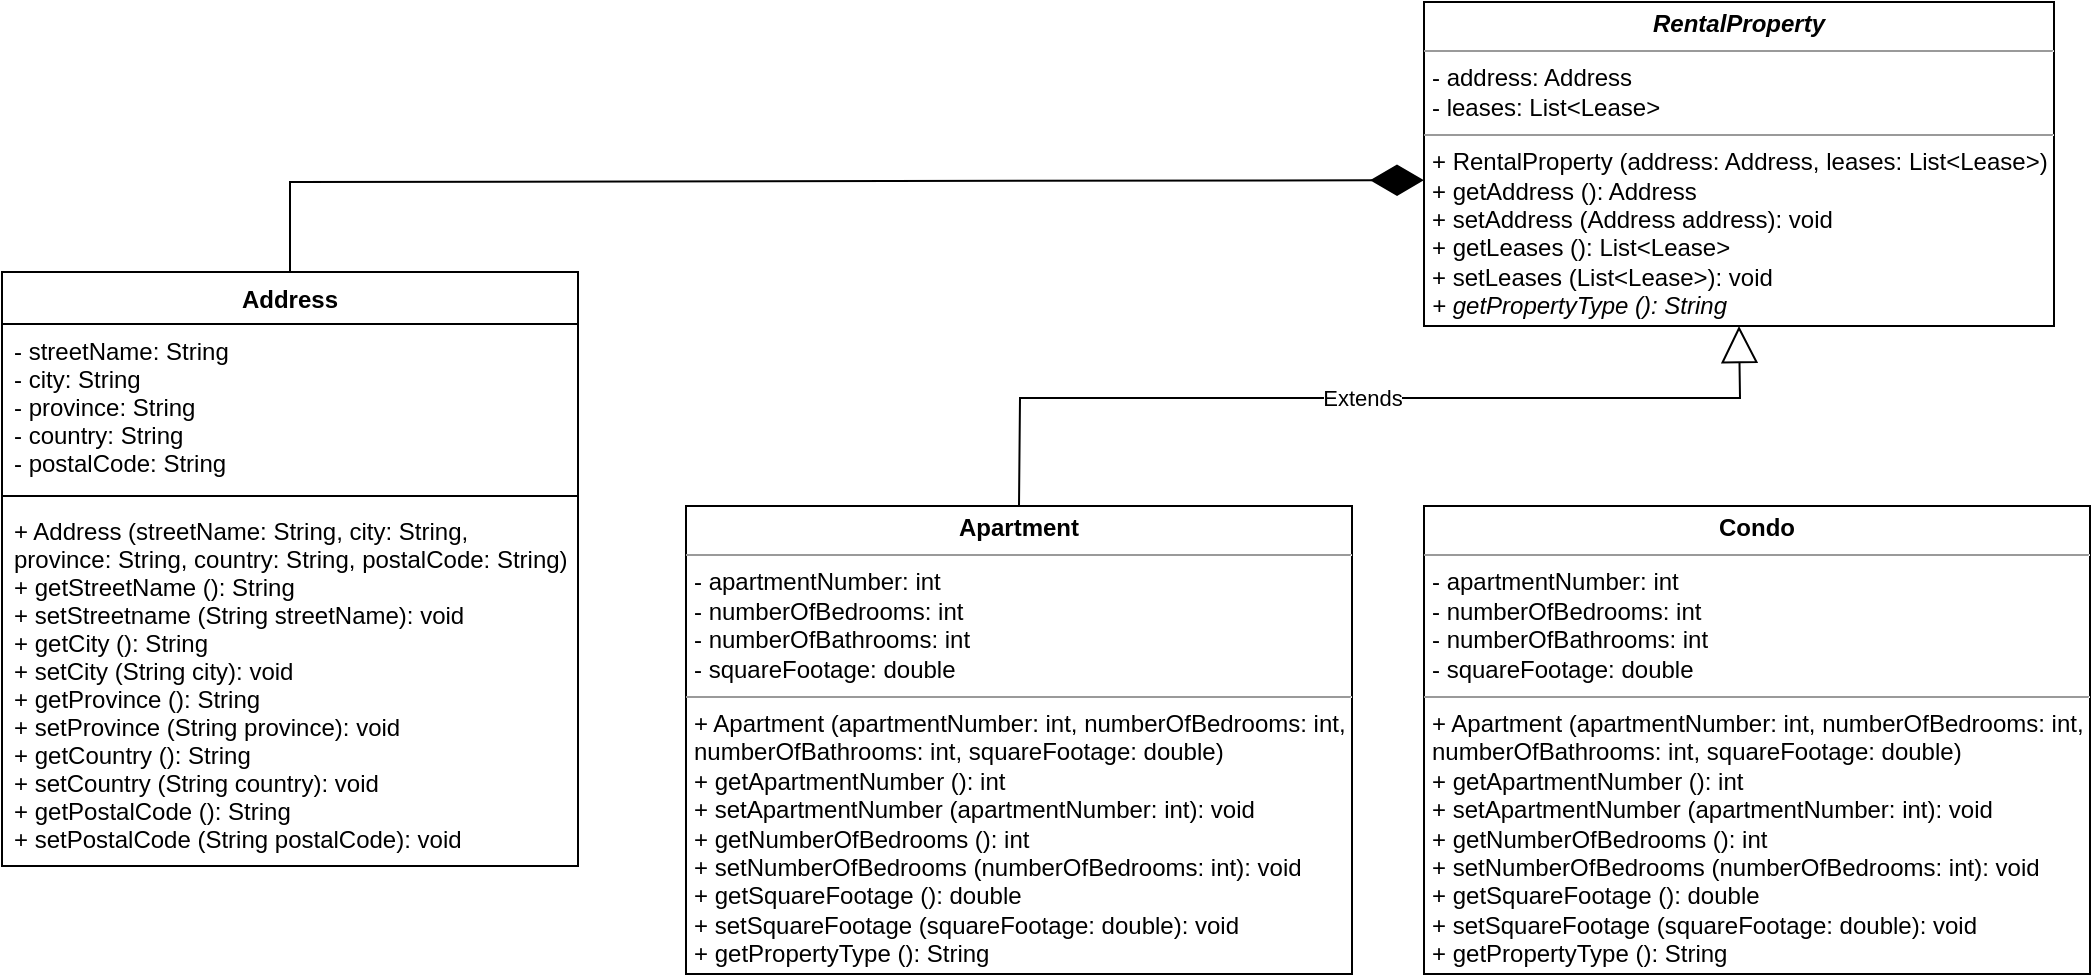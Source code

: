 <mxfile version="20.8.16" type="github"><diagram name="Page-1" id="kq0mud_X4aWQQ3O8aLVe"><mxGraphModel dx="505" dy="441" grid="1" gridSize="9" guides="1" tooltips="1" connect="1" arrows="1" fold="1" page="1" pageScale="1" pageWidth="2339" pageHeight="3300" math="0" shadow="0"><root><mxCell id="0"/><mxCell id="1" parent="0"/><mxCell id="UNerEi0BjpgyDsp8obnF-13" value="Address" style="swimlane;fontStyle=1;align=center;verticalAlign=top;childLayout=stackLayout;horizontal=1;startSize=26;horizontalStack=0;resizeParent=1;resizeParentMax=0;resizeLast=0;collapsible=1;marginBottom=0;" vertex="1" parent="1"><mxGeometry x="18" y="261" width="288" height="297" as="geometry"/></mxCell><mxCell id="UNerEi0BjpgyDsp8obnF-14" value="- streetName: String&#10;- city: String&#10;- province: String&#10;- country: String&#10;- postalCode: String" style="text;strokeColor=none;fillColor=none;align=left;verticalAlign=top;spacingLeft=4;spacingRight=4;overflow=hidden;rotatable=0;points=[[0,0.5],[1,0.5]];portConstraint=eastwest;" vertex="1" parent="UNerEi0BjpgyDsp8obnF-13"><mxGeometry y="26" width="288" height="82" as="geometry"/></mxCell><mxCell id="UNerEi0BjpgyDsp8obnF-15" value="" style="line;strokeWidth=1;fillColor=none;align=left;verticalAlign=middle;spacingTop=-1;spacingLeft=3;spacingRight=3;rotatable=0;labelPosition=right;points=[];portConstraint=eastwest;strokeColor=inherit;" vertex="1" parent="UNerEi0BjpgyDsp8obnF-13"><mxGeometry y="108" width="288" height="8" as="geometry"/></mxCell><mxCell id="UNerEi0BjpgyDsp8obnF-16" value="+ Address (streetName: String, city: String, &#10;province: String, country: String, postalCode: String)&#10;+ getStreetName (): String&#10;+ setStreetname (String streetName): void&#10;+ getCity (): String&#10;+ setCity (String city): void&#10;+ getProvince (): String&#10;+ setProvince (String province): void&#10;+ getCountry (): String&#10;+ setCountry (String country): void&#10;+ getPostalCode (): String&#10;+ setPostalCode (String postalCode): void" style="text;strokeColor=none;fillColor=none;align=left;verticalAlign=top;spacingLeft=4;spacingRight=4;overflow=hidden;rotatable=0;points=[[0,0.5],[1,0.5]];portConstraint=eastwest;" vertex="1" parent="UNerEi0BjpgyDsp8obnF-13"><mxGeometry y="116" width="288" height="181" as="geometry"/></mxCell><mxCell id="UNerEi0BjpgyDsp8obnF-334" value="&lt;p style=&quot;margin:0px;margin-top:4px;text-align:center;&quot;&gt;&lt;i&gt;&lt;b&gt;RentalProperty&lt;/b&gt;&lt;/i&gt;&lt;/p&gt;&lt;hr size=&quot;1&quot;&gt;&lt;p style=&quot;margin:0px;margin-left:4px;&quot;&gt;- address: Address&lt;br style=&quot;border-color: var(--border-color); padding: 0px; margin: 0px;&quot;&gt;- leases: List&amp;lt;Lease&amp;gt;&lt;br&gt;&lt;/p&gt;&lt;hr size=&quot;1&quot;&gt;&lt;p style=&quot;margin:0px;margin-left:4px;&quot;&gt;+ RentalProperty (address: Address, leases: List&amp;lt;Lease&amp;gt;)&lt;br style=&quot;border-color: var(--border-color); padding: 0px; margin: 0px;&quot;&gt;+ getAddress (): Address&lt;br style=&quot;border-color: var(--border-color); padding: 0px; margin: 0px;&quot;&gt;+ setAddress (Address address): void&lt;br style=&quot;border-color: var(--border-color); padding: 0px; margin: 0px;&quot;&gt;+ getLeases (): List&amp;lt;Lease&amp;gt;&lt;br style=&quot;border-color: var(--border-color); padding: 0px; margin: 0px;&quot;&gt;+ setLeases (List&amp;lt;Lease&amp;gt;): void&amp;nbsp;&lt;br&gt;&lt;/p&gt;&lt;p style=&quot;margin:0px;margin-left:4px;&quot;&gt;&lt;i&gt;+ getPropertyType (): String&lt;/i&gt;&lt;br&gt;&lt;/p&gt;" style="verticalAlign=top;align=left;overflow=fill;fontSize=12;fontFamily=Helvetica;html=1;" vertex="1" parent="1"><mxGeometry x="729" y="126" width="315" height="162" as="geometry"/></mxCell><mxCell id="UNerEi0BjpgyDsp8obnF-337" value="" style="endArrow=diamondThin;endFill=1;endSize=24;html=1;rounded=0;entryX=0;entryY=0.55;entryDx=0;entryDy=0;entryPerimeter=0;exitX=0.5;exitY=0;exitDx=0;exitDy=0;" edge="1" parent="1" source="UNerEi0BjpgyDsp8obnF-13" target="UNerEi0BjpgyDsp8obnF-334"><mxGeometry width="160" relative="1" as="geometry"><mxPoint x="306" y="387" as="sourcePoint"/><mxPoint x="466" y="387" as="targetPoint"/><Array as="points"><mxPoint x="162" y="216"/></Array></mxGeometry></mxCell><mxCell id="UNerEi0BjpgyDsp8obnF-338" value="&lt;p style=&quot;margin:0px;margin-top:4px;text-align:center;&quot;&gt;&lt;b&gt;Apartment&lt;/b&gt;&lt;/p&gt;&lt;hr size=&quot;1&quot;&gt;&lt;p style=&quot;margin:0px;margin-left:4px;&quot;&gt;- apartmentNumber: int&lt;/p&gt;&lt;p style=&quot;margin:0px;margin-left:4px;&quot;&gt;- numberOfBedrooms: int&lt;/p&gt;&lt;p style=&quot;margin:0px;margin-left:4px;&quot;&gt;- numberOfBathrooms: int&lt;/p&gt;&lt;p style=&quot;margin:0px;margin-left:4px;&quot;&gt;- squareFootage: double&lt;/p&gt;&lt;hr size=&quot;1&quot;&gt;&lt;p style=&quot;margin:0px;margin-left:4px;&quot;&gt;+ Apartment (apartmentNumber: int, numberOfBedrooms: int,&amp;nbsp;&lt;/p&gt;&lt;p style=&quot;margin:0px;margin-left:4px;&quot;&gt;numberOfBathrooms: int, squareFootage: double)&lt;/p&gt;&lt;p style=&quot;margin:0px;margin-left:4px;&quot;&gt;+ getApartmentNumber (): int&lt;/p&gt;&lt;p style=&quot;margin:0px;margin-left:4px;&quot;&gt;+ setApartmentNumber (apartmentNumber: int): void&lt;/p&gt;&lt;p style=&quot;margin:0px;margin-left:4px;&quot;&gt;+ getNumberOfBedrooms (): int&lt;/p&gt;&lt;p style=&quot;margin:0px;margin-left:4px;&quot;&gt;+ setNumberOfBedrooms (numberOfBedrooms: int): void&lt;/p&gt;&lt;p style=&quot;margin:0px;margin-left:4px;&quot;&gt;+ getSquareFootage (): double&lt;/p&gt;&lt;p style=&quot;margin:0px;margin-left:4px;&quot;&gt;+ setSquareFootage (squareFootage: double): void&lt;/p&gt;&lt;p style=&quot;margin:0px;margin-left:4px;&quot;&gt;+ getPropertyType (): String&lt;/p&gt;&lt;p style=&quot;margin:0px;margin-left:4px;&quot;&gt;&lt;br&gt;&lt;/p&gt;" style="verticalAlign=top;align=left;overflow=fill;fontSize=12;fontFamily=Helvetica;html=1;" vertex="1" parent="1"><mxGeometry x="360" y="378" width="333" height="234" as="geometry"/></mxCell><mxCell id="UNerEi0BjpgyDsp8obnF-339" value="Extends" style="endArrow=block;endSize=16;endFill=0;html=1;rounded=0;entryX=0.5;entryY=1;entryDx=0;entryDy=0;exitX=0.5;exitY=0;exitDx=0;exitDy=0;" edge="1" parent="1" source="UNerEi0BjpgyDsp8obnF-338" target="UNerEi0BjpgyDsp8obnF-334"><mxGeometry width="160" relative="1" as="geometry"><mxPoint x="684" y="378" as="sourcePoint"/><mxPoint x="844" y="378" as="targetPoint"/><Array as="points"><mxPoint x="527" y="324"/><mxPoint x="887" y="324"/></Array></mxGeometry></mxCell><mxCell id="UNerEi0BjpgyDsp8obnF-340" value="&lt;p style=&quot;margin:0px;margin-top:4px;text-align:center;&quot;&gt;&lt;b&gt;Condo&lt;/b&gt;&lt;/p&gt;&lt;hr size=&quot;1&quot;&gt;&lt;p style=&quot;margin:0px;margin-left:4px;&quot;&gt;- apartmentNumber: int&lt;/p&gt;&lt;p style=&quot;margin:0px;margin-left:4px;&quot;&gt;- numberOfBedrooms: int&lt;/p&gt;&lt;p style=&quot;margin:0px;margin-left:4px;&quot;&gt;- numberOfBathrooms: int&lt;/p&gt;&lt;p style=&quot;margin:0px;margin-left:4px;&quot;&gt;- squareFootage: double&lt;/p&gt;&lt;hr size=&quot;1&quot;&gt;&lt;p style=&quot;margin:0px;margin-left:4px;&quot;&gt;+ Apartment (apartmentNumber: int, numberOfBedrooms: int,&amp;nbsp;&lt;/p&gt;&lt;p style=&quot;margin:0px;margin-left:4px;&quot;&gt;numberOfBathrooms: int, squareFootage: double)&lt;/p&gt;&lt;p style=&quot;margin:0px;margin-left:4px;&quot;&gt;+ getApartmentNumber (): int&lt;/p&gt;&lt;p style=&quot;margin:0px;margin-left:4px;&quot;&gt;+ setApartmentNumber (apartmentNumber: int): void&lt;/p&gt;&lt;p style=&quot;margin:0px;margin-left:4px;&quot;&gt;+ getNumberOfBedrooms (): int&lt;/p&gt;&lt;p style=&quot;margin:0px;margin-left:4px;&quot;&gt;+ setNumberOfBedrooms (numberOfBedrooms: int): void&lt;/p&gt;&lt;p style=&quot;margin:0px;margin-left:4px;&quot;&gt;+ getSquareFootage (): double&lt;/p&gt;&lt;p style=&quot;margin:0px;margin-left:4px;&quot;&gt;+ setSquareFootage (squareFootage: double): void&lt;/p&gt;&lt;p style=&quot;margin:0px;margin-left:4px;&quot;&gt;+ getPropertyType (): String&lt;/p&gt;&lt;p style=&quot;margin:0px;margin-left:4px;&quot;&gt;&lt;br&gt;&lt;/p&gt;" style="verticalAlign=top;align=left;overflow=fill;fontSize=12;fontFamily=Helvetica;html=1;" vertex="1" parent="1"><mxGeometry x="729" y="378" width="333" height="234" as="geometry"/></mxCell></root></mxGraphModel></diagram></mxfile>